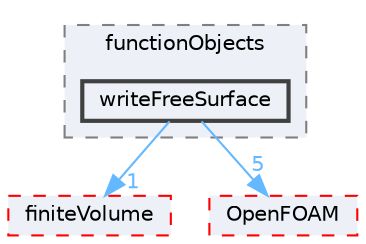 digraph "src/dynamicFaMesh/interfaceTrackingFvMesh/functionObjects/writeFreeSurface"
{
 // LATEX_PDF_SIZE
  bgcolor="transparent";
  edge [fontname=Helvetica,fontsize=10,labelfontname=Helvetica,labelfontsize=10];
  node [fontname=Helvetica,fontsize=10,shape=box,height=0.2,width=0.4];
  compound=true
  subgraph clusterdir_79d7b805227b3b9bea9b0bbce9d192c0 {
    graph [ bgcolor="#edf0f7", pencolor="grey50", label="functionObjects", fontname=Helvetica,fontsize=10 style="filled,dashed", URL="dir_79d7b805227b3b9bea9b0bbce9d192c0.html",tooltip=""]
  dir_986b622109b70b5ef273880628f5b901 [label="writeFreeSurface", fillcolor="#edf0f7", color="grey25", style="filled,bold", URL="dir_986b622109b70b5ef273880628f5b901.html",tooltip=""];
  }
  dir_9bd15774b555cf7259a6fa18f99fe99b [label="finiteVolume", fillcolor="#edf0f7", color="red", style="filled,dashed", URL="dir_9bd15774b555cf7259a6fa18f99fe99b.html",tooltip=""];
  dir_c5473ff19b20e6ec4dfe5c310b3778a8 [label="OpenFOAM", fillcolor="#edf0f7", color="red", style="filled,dashed", URL="dir_c5473ff19b20e6ec4dfe5c310b3778a8.html",tooltip=""];
  dir_986b622109b70b5ef273880628f5b901->dir_9bd15774b555cf7259a6fa18f99fe99b [headlabel="1", labeldistance=1.5 headhref="dir_004421_001387.html" href="dir_004421_001387.html" color="steelblue1" fontcolor="steelblue1"];
  dir_986b622109b70b5ef273880628f5b901->dir_c5473ff19b20e6ec4dfe5c310b3778a8 [headlabel="5", labeldistance=1.5 headhref="dir_004421_002695.html" href="dir_004421_002695.html" color="steelblue1" fontcolor="steelblue1"];
}
